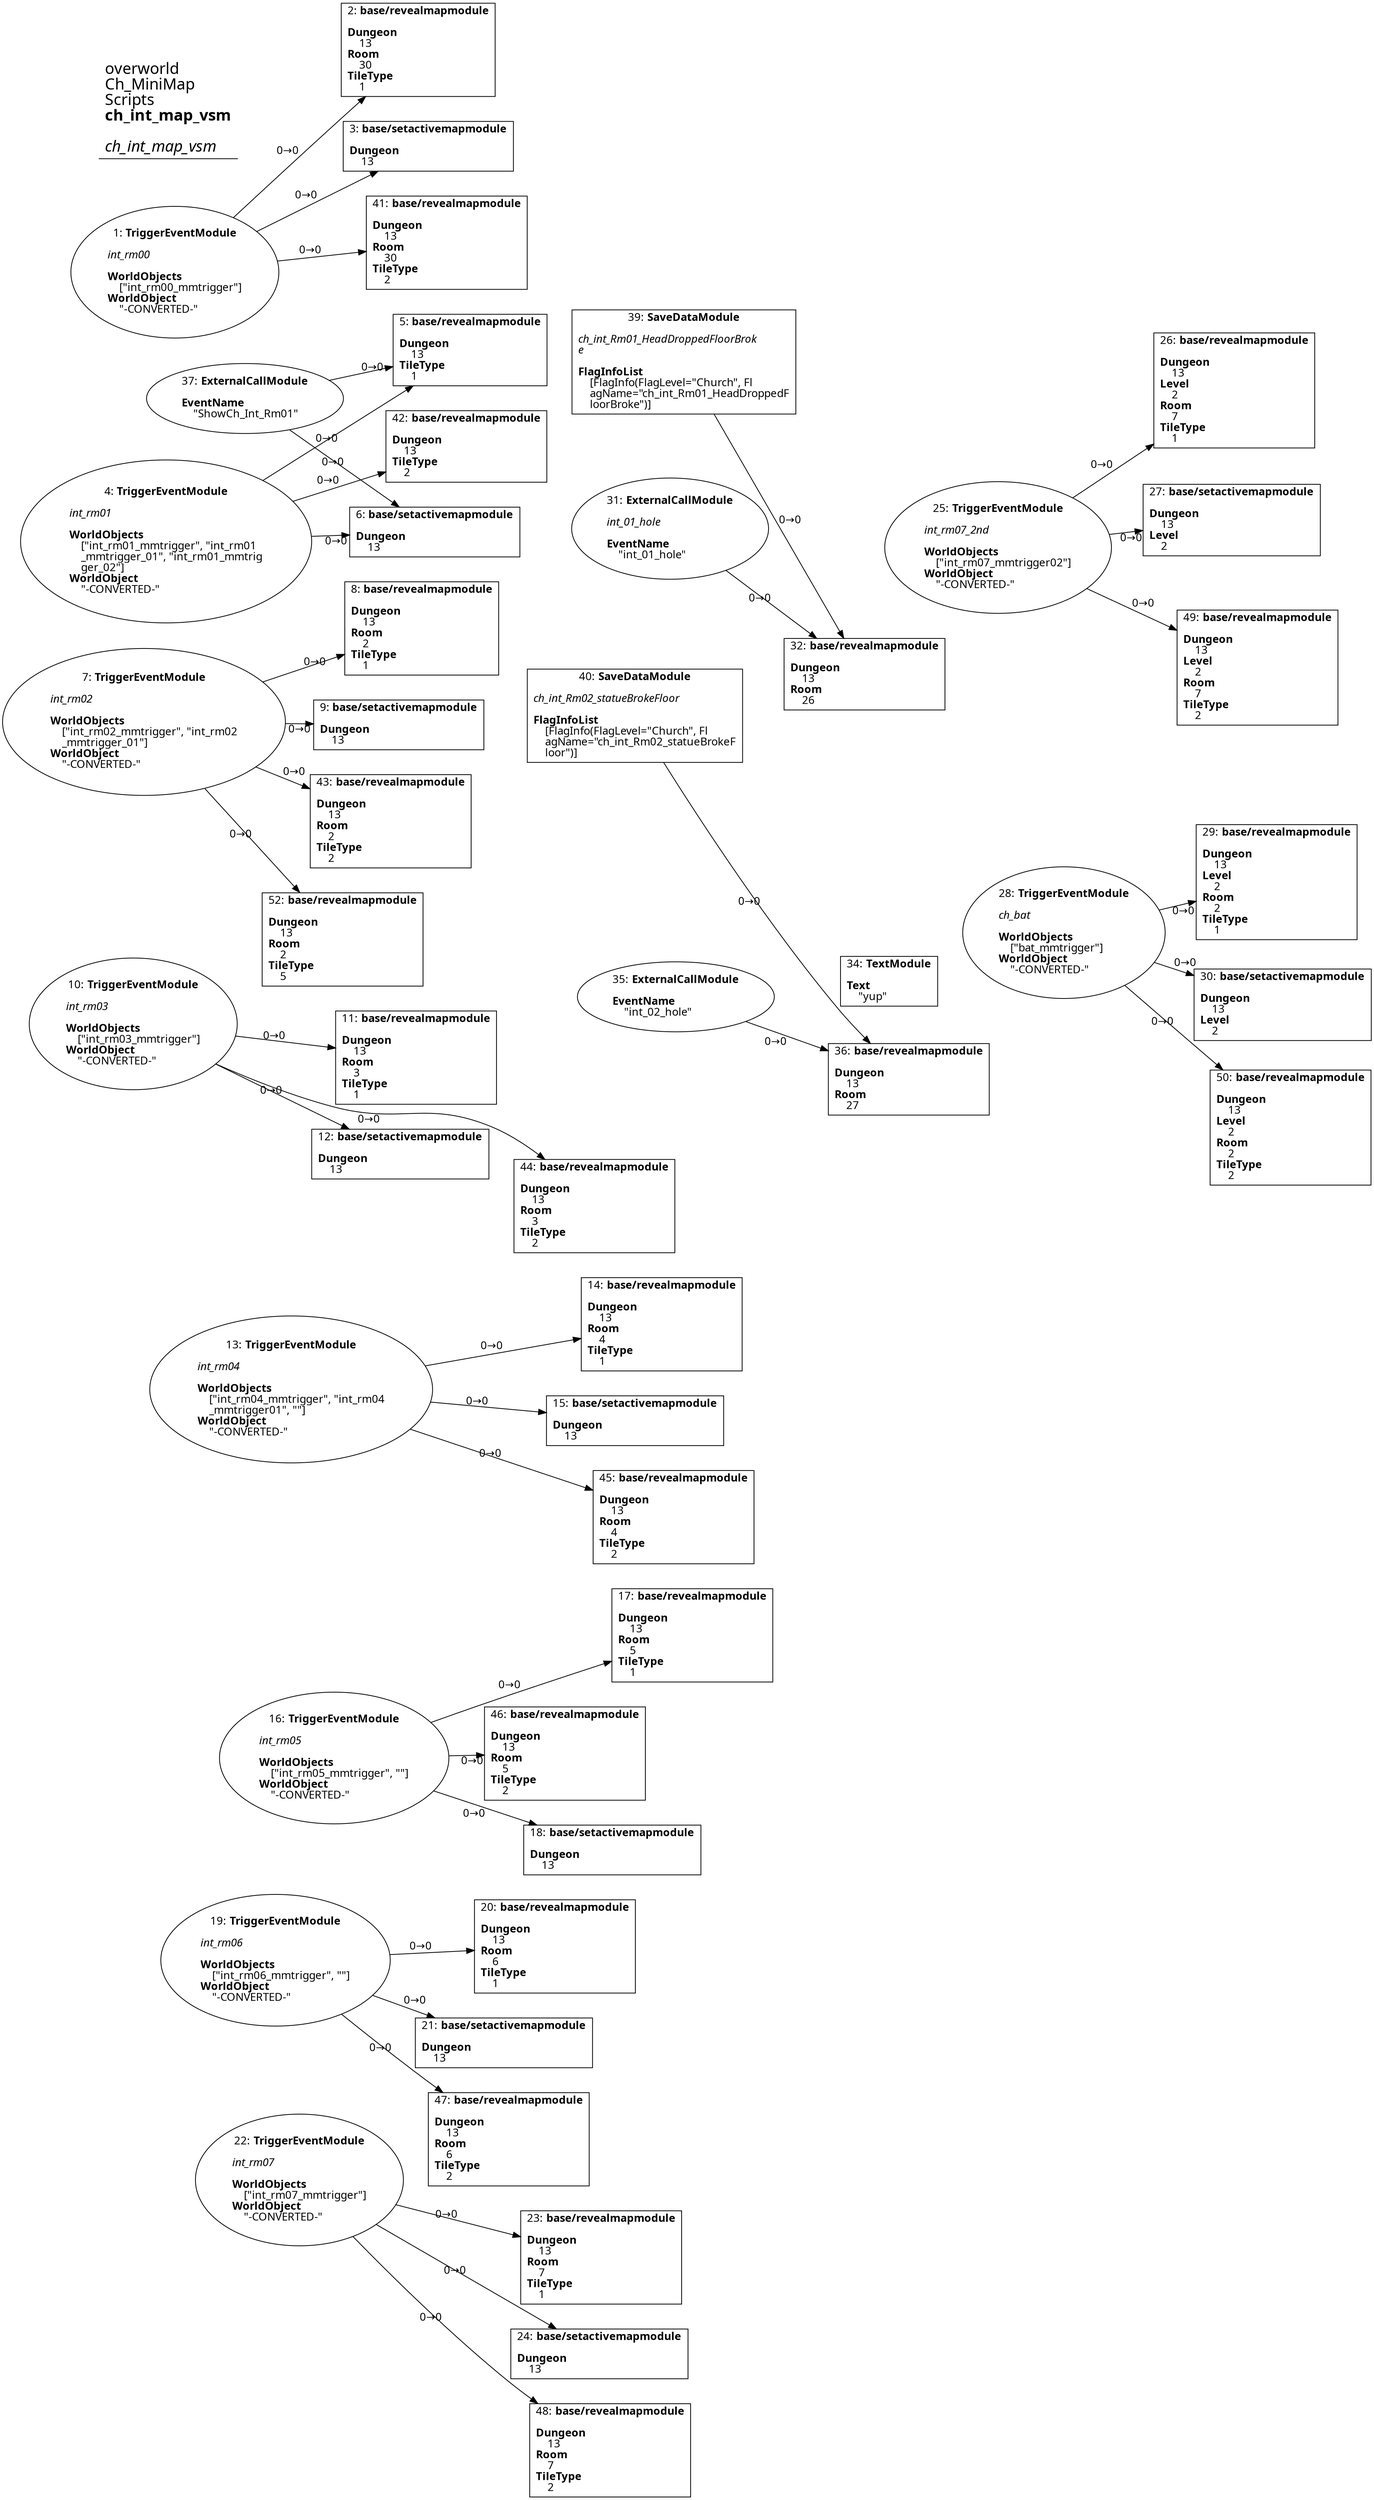 digraph {
    layout = fdp;
    overlap = prism;
    sep = "+16";
    splines = spline;

    node [ shape = box ];

    graph [ fontname = "Segoe UI" ];
    node [ fontname = "Segoe UI" ];
    edge [ fontname = "Segoe UI" ];

    1 [ label = <1: <b>TriggerEventModule</b><br/><br/><i>int_rm00<br align="left"/></i><br align="left"/><b>WorldObjects</b><br align="left"/>    [&quot;int_rm00_mmtrigger&quot;]<br align="left"/><b>WorldObject</b><br align="left"/>    &quot;-CONVERTED-&quot;<br align="left"/>> ];
    1 [ shape = oval ]
    1 [ pos = "0.272,-0.163!" ];
    1 -> 2 [ label = "0→0" ];
    1 -> 3 [ label = "0→0" ];
    1 -> 41 [ label = "0→0" ];

    2 [ label = <2: <b>base/revealmapmodule</b><br/><br/><b>Dungeon</b><br align="left"/>    13<br align="left"/><b>Room</b><br align="left"/>    30<br align="left"/><b>TileType</b><br align="left"/>    1<br align="left"/>> ];
    2 [ pos = "0.597,-0.055000003!" ];

    3 [ label = <3: <b>base/setactivemapmodule</b><br/><br/><b>Dungeon</b><br align="left"/>    13<br align="left"/>> ];
    3 [ pos = "0.6,-0.162!" ];

    4 [ label = <4: <b>TriggerEventModule</b><br/><br/><i>int_rm01<br align="left"/></i><br align="left"/><b>WorldObjects</b><br align="left"/>    [&quot;int_rm01_mmtrigger&quot;, &quot;int_rm01<br align="left"/>    _mmtrigger_01&quot;, &quot;int_rm01_mmtrig<br align="left"/>    ger_02&quot;]<br align="left"/><b>WorldObject</b><br align="left"/>    &quot;-CONVERTED-&quot;<br align="left"/>> ];
    4 [ shape = oval ]
    4 [ pos = "0.294,-0.44000003!" ];
    4 -> 5 [ label = "0→0" ];
    4 -> 6 [ label = "0→0" ];
    4 -> 42 [ label = "0→0" ];

    5 [ label = <5: <b>base/revealmapmodule</b><br/><br/><b>Dungeon</b><br align="left"/>    13<br align="left"/><b>TileType</b><br align="left"/>    1<br align="left"/>> ];
    5 [ pos = "0.609,-0.356!" ];

    6 [ label = <6: <b>base/setactivemapmodule</b><br/><br/><b>Dungeon</b><br align="left"/>    13<br align="left"/>> ];
    6 [ pos = "0.601,-0.44000003!" ];

    7 [ label = <7: <b>TriggerEventModule</b><br/><br/><i>int_rm02<br align="left"/></i><br align="left"/><b>WorldObjects</b><br align="left"/>    [&quot;int_rm02_mmtrigger&quot;, &quot;int_rm02<br align="left"/>    _mmtrigger_01&quot;]<br align="left"/><b>WorldObject</b><br align="left"/>    &quot;-CONVERTED-&quot;<br align="left"/>> ];
    7 [ shape = oval ]
    7 [ pos = "0.30800003,-0.67600006!" ];
    7 -> 8 [ label = "0→0" ];
    7 -> 9 [ label = "0→0" ];
    7 -> 43 [ label = "0→0" ];
    7 -> 52 [ label = "0→0" ];

    8 [ label = <8: <b>base/revealmapmodule</b><br/><br/><b>Dungeon</b><br align="left"/>    13<br align="left"/><b>Room</b><br align="left"/>    2<br align="left"/><b>TileType</b><br align="left"/>    1<br align="left"/>> ];
    8 [ pos = "0.61300004,-0.596!" ];

    9 [ label = <9: <b>base/setactivemapmodule</b><br/><br/><b>Dungeon</b><br align="left"/>    13<br align="left"/>> ];
    9 [ pos = "0.611,-0.67600006!" ];

    10 [ label = <10: <b>TriggerEventModule</b><br/><br/><i>int_rm03<br align="left"/></i><br align="left"/><b>WorldObjects</b><br align="left"/>    [&quot;int_rm03_mmtrigger&quot;]<br align="left"/><b>WorldObject</b><br align="left"/>    &quot;-CONVERTED-&quot;<br align="left"/>> ];
    10 [ shape = oval ]
    10 [ pos = "0.32000002,-0.943!" ];
    10 -> 11 [ label = "0→0" ];
    10 -> 12 [ label = "0→0" ];
    10 -> 44 [ label = "0→0" ];

    11 [ label = <11: <b>base/revealmapmodule</b><br/><br/><b>Dungeon</b><br align="left"/>    13<br align="left"/><b>Room</b><br align="left"/>    3<br align="left"/><b>TileType</b><br align="left"/>    1<br align="left"/>> ];
    11 [ pos = "0.625,-0.84900004!" ];

    12 [ label = <12: <b>base/setactivemapmodule</b><br/><br/><b>Dungeon</b><br align="left"/>    13<br align="left"/>> ];
    12 [ pos = "0.624,-0.943!" ];

    13 [ label = <13: <b>TriggerEventModule</b><br/><br/><i>int_rm04<br align="left"/></i><br align="left"/><b>WorldObjects</b><br align="left"/>    [&quot;int_rm04_mmtrigger&quot;, &quot;int_rm04<br align="left"/>    _mmtrigger01&quot;, &quot;&quot;]<br align="left"/><b>WorldObject</b><br align="left"/>    &quot;-CONVERTED-&quot;<br align="left"/>> ];
    13 [ shape = oval ]
    13 [ pos = "0.324,-1.1880001!" ];
    13 -> 14 [ label = "0→0" ];
    13 -> 15 [ label = "0→0" ];
    13 -> 45 [ label = "0→0" ];

    14 [ label = <14: <b>base/revealmapmodule</b><br/><br/><b>Dungeon</b><br align="left"/>    13<br align="left"/><b>Room</b><br align="left"/>    4<br align="left"/><b>TileType</b><br align="left"/>    1<br align="left"/>> ];
    14 [ pos = "0.63900006,-1.107!" ];

    15 [ label = <15: <b>base/setactivemapmodule</b><br/><br/><b>Dungeon</b><br align="left"/>    13<br align="left"/>> ];
    15 [ pos = "0.63600004,-1.1880001!" ];

    16 [ label = <16: <b>TriggerEventModule</b><br/><br/><i>int_rm05<br align="left"/></i><br align="left"/><b>WorldObjects</b><br align="left"/>    [&quot;int_rm05_mmtrigger&quot;, &quot;&quot;]<br align="left"/><b>WorldObject</b><br align="left"/>    &quot;-CONVERTED-&quot;<br align="left"/>> ];
    16 [ shape = oval ]
    16 [ pos = "0.349,-1.4080001!" ];
    16 -> 17 [ label = "0→0" ];
    16 -> 18 [ label = "0→0" ];
    16 -> 46 [ label = "0→0" ];

    17 [ label = <17: <b>base/revealmapmodule</b><br/><br/><b>Dungeon</b><br align="left"/>    13<br align="left"/><b>Room</b><br align="left"/>    5<br align="left"/><b>TileType</b><br align="left"/>    1<br align="left"/>> ];
    17 [ pos = "0.656,-1.3410001!" ];

    18 [ label = <18: <b>base/setactivemapmodule</b><br/><br/><b>Dungeon</b><br align="left"/>    13<br align="left"/>> ];
    18 [ pos = "0.65300006,-1.409!" ];

    19 [ label = <19: <b>TriggerEventModule</b><br/><br/><i>int_rm06<br align="left"/></i><br align="left"/><b>WorldObjects</b><br align="left"/>    [&quot;int_rm06_mmtrigger&quot;, &quot;&quot;]<br align="left"/><b>WorldObject</b><br align="left"/>    &quot;-CONVERTED-&quot;<br align="left"/>> ];
    19 [ shape = oval ]
    19 [ pos = "0.36,-1.6330001!" ];
    19 -> 20 [ label = "0→0" ];
    19 -> 21 [ label = "0→0" ];
    19 -> 47 [ label = "0→0" ];

    20 [ label = <20: <b>base/revealmapmodule</b><br/><br/><b>Dungeon</b><br align="left"/>    13<br align="left"/><b>Room</b><br align="left"/>    6<br align="left"/><b>TileType</b><br align="left"/>    1<br align="left"/>> ];
    20 [ pos = "0.669,-1.57!" ];

    21 [ label = <21: <b>base/setactivemapmodule</b><br/><br/><b>Dungeon</b><br align="left"/>    13<br align="left"/>> ];
    21 [ pos = "0.66700006,-1.6330001!" ];

    22 [ label = <22: <b>TriggerEventModule</b><br/><br/><i>int_rm07<br align="left"/></i><br align="left"/><b>WorldObjects</b><br align="left"/>    [&quot;int_rm07_mmtrigger&quot;]<br align="left"/><b>WorldObject</b><br align="left"/>    &quot;-CONVERTED-&quot;<br align="left"/>> ];
    22 [ shape = oval ]
    22 [ pos = "0.381,-1.8820001!" ];
    22 -> 23 [ label = "0→0" ];
    22 -> 24 [ label = "0→0" ];
    22 -> 48 [ label = "0→0" ];

    23 [ label = <23: <b>base/revealmapmodule</b><br/><br/><b>Dungeon</b><br align="left"/>    13<br align="left"/><b>Room</b><br align="left"/>    7<br align="left"/><b>TileType</b><br align="left"/>    1<br align="left"/>> ];
    23 [ pos = "0.69100004,-1.8050001!" ];

    24 [ label = <24: <b>base/setactivemapmodule</b><br/><br/><b>Dungeon</b><br align="left"/>    13<br align="left"/>> ];
    24 [ pos = "0.698,-1.8820001!" ];

    25 [ label = <25: <b>TriggerEventModule</b><br/><br/><i>int_rm07_2nd<br align="left"/></i><br align="left"/><b>WorldObjects</b><br align="left"/>    [&quot;int_rm07_mmtrigger02&quot;]<br align="left"/><b>WorldObject</b><br align="left"/>    &quot;-CONVERTED-&quot;<br align="left"/>> ];
    25 [ shape = oval ]
    25 [ pos = "1.603,-0.171!" ];
    25 -> 26 [ label = "0→0" ];
    25 -> 27 [ label = "0→0" ];
    25 -> 49 [ label = "0→0" ];

    26 [ label = <26: <b>base/revealmapmodule</b><br/><br/><b>Dungeon</b><br align="left"/>    13<br align="left"/><b>Level</b><br align="left"/>    2<br align="left"/><b>Room</b><br align="left"/>    7<br align="left"/><b>TileType</b><br align="left"/>    1<br align="left"/>> ];
    26 [ pos = "1.9540001,-0.081!" ];

    27 [ label = <27: <b>base/setactivemapmodule</b><br/><br/><b>Dungeon</b><br align="left"/>    13<br align="left"/><b>Level</b><br align="left"/>    2<br align="left"/>> ];
    27 [ pos = "1.9520001,-0.171!" ];

    28 [ label = <28: <b>TriggerEventModule</b><br/><br/><i>ch_bat<br align="left"/></i><br align="left"/><b>WorldObjects</b><br align="left"/>    [&quot;bat_mmtrigger&quot;]<br align="left"/><b>WorldObject</b><br align="left"/>    &quot;-CONVERTED-&quot;<br align="left"/>> ];
    28 [ shape = oval ]
    28 [ pos = "1.654,-0.441!" ];
    28 -> 29 [ label = "0→0" ];
    28 -> 30 [ label = "0→0" ];
    28 -> 50 [ label = "0→0" ];

    29 [ label = <29: <b>base/revealmapmodule</b><br/><br/><b>Dungeon</b><br align="left"/>    13<br align="left"/><b>Level</b><br align="left"/>    2<br align="left"/><b>Room</b><br align="left"/>    2<br align="left"/><b>TileType</b><br align="left"/>    1<br align="left"/>> ];
    29 [ pos = "1.9710001,-0.349!" ];

    30 [ label = <30: <b>base/setactivemapmodule</b><br/><br/><b>Dungeon</b><br align="left"/>    13<br align="left"/><b>Level</b><br align="left"/>    2<br align="left"/>> ];
    30 [ pos = "1.9750001,-0.44200003!" ];

    31 [ label = <31: <b>ExternalCallModule</b><br/><br/><i>int_01_hole<br align="left"/></i><br align="left"/><b>EventName</b><br align="left"/>    &quot;int_01_hole&quot;<br align="left"/>> ];
    31 [ shape = oval ]
    31 [ pos = "0.9110001,-0.439!" ];
    31 -> 32 [ label = "0→0" ];

    32 [ label = <32: <b>base/revealmapmodule</b><br/><br/><b>Dungeon</b><br align="left"/>    13<br align="left"/><b>Room</b><br align="left"/>    26<br align="left"/>> ];
    32 [ pos = "1.161,-0.439!" ];

    34 [ label = <34: <b>TextModule</b><br/><br/><b>Text</b><br align="left"/>    &quot;yup&quot;<br align="left"/>> ];
    34 [ pos = "1.1520001,-0.62700003!" ];

    35 [ label = <35: <b>ExternalCallModule</b><br/><br/><b>EventName</b><br align="left"/>    &quot;int_02_hole&quot;<br align="left"/>> ];
    35 [ shape = oval ]
    35 [ pos = "0.91,-0.717!" ];
    35 -> 36 [ label = "0→0" ];

    36 [ label = <36: <b>base/revealmapmodule</b><br/><br/><b>Dungeon</b><br align="left"/>    13<br align="left"/><b>Room</b><br align="left"/>    27<br align="left"/>> ];
    36 [ pos = "1.1580001,-0.717!" ];

    37 [ label = <37: <b>ExternalCallModule</b><br/><br/><b>EventName</b><br align="left"/>    &quot;ShowCh_Int_Rm01&quot;<br align="left"/>> ];
    37 [ shape = oval ]
    37 [ pos = "0.307,-0.356!" ];
    37 -> 5 [ label = "0→0" ];
    37 -> 6 [ label = "0→0" ];

    39 [ label = <39: <b>SaveDataModule</b><br/><br/><i>ch_int_Rm01_HeadDroppedFloorBrok<br align="left"/>e<br align="left"/></i><br align="left"/><b>FlagInfoList</b><br align="left"/>    [FlagInfo(FlagLevel=&quot;Church&quot;, Fl<br align="left"/>    agName=&quot;ch_int_Rm01_HeadDroppedF<br align="left"/>    loorBroke&quot;)]<br align="left"/>> ];
    39 [ pos = "0.92,-0.27100003!" ];
    39 -> 32 [ label = "0→0" ];

    40 [ label = <40: <b>SaveDataModule</b><br/><br/><i>ch_int_Rm02_statueBrokeFloor<br align="left"/></i><br align="left"/><b>FlagInfoList</b><br align="left"/>    [FlagInfo(FlagLevel=&quot;Church&quot;, Fl<br align="left"/>    agName=&quot;ch_int_Rm02_statueBrokeF<br align="left"/>    loor&quot;)]<br align="left"/>> ];
    40 [ pos = "0.9250001,-0.577!" ];
    40 -> 36 [ label = "0→0" ];

    41 [ label = <41: <b>base/revealmapmodule</b><br/><br/><b>Dungeon</b><br align="left"/>    13<br align="left"/><b>Room</b><br align="left"/>    30<br align="left"/><b>TileType</b><br align="left"/>    2<br align="left"/>> ];
    41 [ pos = "0.61,-0.23900001!" ];

    42 [ label = <42: <b>base/revealmapmodule</b><br/><br/><b>Dungeon</b><br align="left"/>    13<br align="left"/><b>TileType</b><br align="left"/>    2<br align="left"/>> ];
    42 [ pos = "0.61700004,-0.51500005!" ];

    43 [ label = <43: <b>base/revealmapmodule</b><br/><br/><b>Dungeon</b><br align="left"/>    13<br align="left"/><b>Room</b><br align="left"/>    2<br align="left"/><b>TileType</b><br align="left"/>    2<br align="left"/>> ];
    43 [ pos = "0.615,-0.74300003!" ];

    44 [ label = <44: <b>base/revealmapmodule</b><br/><br/><b>Dungeon</b><br align="left"/>    13<br align="left"/><b>Room</b><br align="left"/>    3<br align="left"/><b>TileType</b><br align="left"/>    2<br align="left"/>> ];
    44 [ pos = "0.63500005,-1.023!" ];

    45 [ label = <45: <b>base/revealmapmodule</b><br/><br/><b>Dungeon</b><br align="left"/>    13<br align="left"/><b>Room</b><br align="left"/>    4<br align="left"/><b>TileType</b><br align="left"/>    2<br align="left"/>> ];
    45 [ pos = "0.647,-1.263!" ];

    46 [ label = <46: <b>base/revealmapmodule</b><br/><br/><b>Dungeon</b><br align="left"/>    13<br align="left"/><b>Room</b><br align="left"/>    5<br align="left"/><b>TileType</b><br align="left"/>    2<br align="left"/>> ];
    46 [ pos = "0.66200006,-1.4790001!" ];

    47 [ label = <47: <b>base/revealmapmodule</b><br/><br/><b>Dungeon</b><br align="left"/>    13<br align="left"/><b>Room</b><br align="left"/>    6<br align="left"/><b>TileType</b><br align="left"/>    2<br align="left"/>> ];
    47 [ pos = "0.67300004,-1.7090001!" ];

    48 [ label = <48: <b>base/revealmapmodule</b><br/><br/><b>Dungeon</b><br align="left"/>    13<br align="left"/><b>Room</b><br align="left"/>    7<br align="left"/><b>TileType</b><br align="left"/>    2<br align="left"/>> ];
    48 [ pos = "0.703,-1.963!" ];

    49 [ label = <49: <b>base/revealmapmodule</b><br/><br/><b>Dungeon</b><br align="left"/>    13<br align="left"/><b>Level</b><br align="left"/>    2<br align="left"/><b>Room</b><br align="left"/>    7<br align="left"/><b>TileType</b><br align="left"/>    2<br align="left"/>> ];
    49 [ pos = "1.9640001,-0.246!" ];

    50 [ label = <50: <b>base/revealmapmodule</b><br/><br/><b>Dungeon</b><br align="left"/>    13<br align="left"/><b>Level</b><br align="left"/>    2<br align="left"/><b>Room</b><br align="left"/>    2<br align="left"/><b>TileType</b><br align="left"/>    2<br align="left"/>> ];
    50 [ pos = "1.9790001,-0.527!" ];

    52 [ label = <52: <b>base/revealmapmodule</b><br/><br/><b>Dungeon</b><br align="left"/>    13<br align="left"/><b>Room</b><br align="left"/>    2<br align="left"/><b>TileType</b><br align="left"/>    5<br align="left"/>> ];
    52 [ pos = "0.61800003,-0.79200006!" ];

    title [ pos = "0.27100003,-0.054!" ];
    title [ shape = underline ];
    title [ label = <<font point-size="20">overworld<br align="left"/>Ch_MiniMap<br align="left"/>Scripts<br align="left"/><b>ch_int_map_vsm</b><br align="left"/><br/><i>ch_int_map_vsm</i><br align="left"/></font>> ];
}
